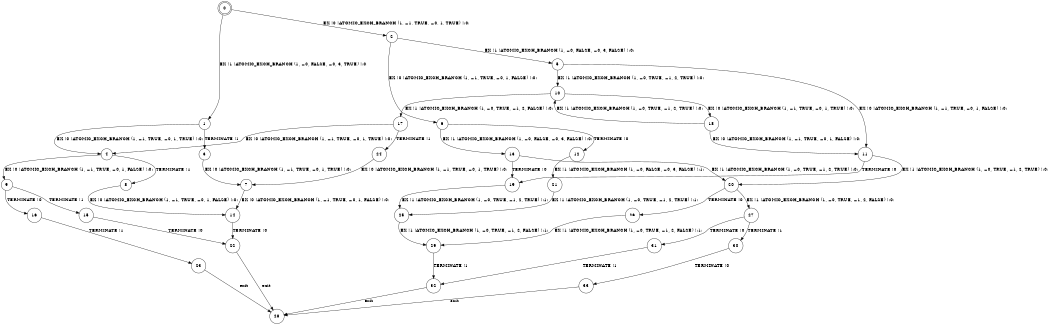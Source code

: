 digraph BCG {
size = "7, 10.5";
center = TRUE;
node [shape = circle];
0 [peripheries = 2];
0 -> 1 [label = "EX !1 !ATOMIC_EXCH_BRANCH (1, +0, FALSE, +0, 3, TRUE) !:0:"];
0 -> 2 [label = "EX !0 !ATOMIC_EXCH_BRANCH (1, +1, TRUE, +0, 1, TRUE) !:0:"];
1 -> 3 [label = "TERMINATE !1"];
1 -> 4 [label = "EX !0 !ATOMIC_EXCH_BRANCH (1, +1, TRUE, +0, 1, TRUE) !:0:"];
2 -> 5 [label = "EX !1 !ATOMIC_EXCH_BRANCH (1, +0, FALSE, +0, 3, FALSE) !:0:"];
2 -> 6 [label = "EX !0 !ATOMIC_EXCH_BRANCH (1, +1, TRUE, +0, 1, FALSE) !:0:"];
3 -> 7 [label = "EX !0 !ATOMIC_EXCH_BRANCH (1, +1, TRUE, +0, 1, TRUE) !:0:"];
4 -> 8 [label = "TERMINATE !1"];
4 -> 9 [label = "EX !0 !ATOMIC_EXCH_BRANCH (1, +1, TRUE, +0, 1, FALSE) !:0:"];
5 -> 10 [label = "EX !1 !ATOMIC_EXCH_BRANCH (1, +0, TRUE, +1, 2, TRUE) !:0:"];
5 -> 11 [label = "EX !0 !ATOMIC_EXCH_BRANCH (1, +1, TRUE, +0, 1, FALSE) !:0:"];
6 -> 12 [label = "TERMINATE !0"];
6 -> 13 [label = "EX !1 !ATOMIC_EXCH_BRANCH (1, +0, FALSE, +0, 3, FALSE) !:0:"];
7 -> 14 [label = "EX !0 !ATOMIC_EXCH_BRANCH (1, +1, TRUE, +0, 1, FALSE) !:0:"];
8 -> 14 [label = "EX !0 !ATOMIC_EXCH_BRANCH (1, +1, TRUE, +0, 1, FALSE) !:0:"];
9 -> 15 [label = "TERMINATE !1"];
9 -> 16 [label = "TERMINATE !0"];
10 -> 17 [label = "EX !1 !ATOMIC_EXCH_BRANCH (1, +0, TRUE, +1, 2, FALSE) !:0:"];
10 -> 18 [label = "EX !0 !ATOMIC_EXCH_BRANCH (1, +1, TRUE, +0, 1, TRUE) !:0:"];
11 -> 19 [label = "TERMINATE !0"];
11 -> 20 [label = "EX !1 !ATOMIC_EXCH_BRANCH (1, +0, TRUE, +1, 2, TRUE) !:0:"];
12 -> 21 [label = "EX !1 !ATOMIC_EXCH_BRANCH (1, +0, FALSE, +0, 3, FALSE) !:1:"];
13 -> 19 [label = "TERMINATE !0"];
13 -> 20 [label = "EX !1 !ATOMIC_EXCH_BRANCH (1, +0, TRUE, +1, 2, TRUE) !:0:"];
14 -> 22 [label = "TERMINATE !0"];
15 -> 22 [label = "TERMINATE !0"];
16 -> 23 [label = "TERMINATE !1"];
17 -> 24 [label = "TERMINATE !1"];
17 -> 4 [label = "EX !0 !ATOMIC_EXCH_BRANCH (1, +1, TRUE, +0, 1, TRUE) !:0:"];
18 -> 10 [label = "EX !1 !ATOMIC_EXCH_BRANCH (1, +0, TRUE, +1, 2, TRUE) !:0:"];
18 -> 11 [label = "EX !0 !ATOMIC_EXCH_BRANCH (1, +1, TRUE, +0, 1, FALSE) !:0:"];
19 -> 25 [label = "EX !1 !ATOMIC_EXCH_BRANCH (1, +0, TRUE, +1, 2, TRUE) !:1:"];
20 -> 26 [label = "TERMINATE !0"];
20 -> 27 [label = "EX !1 !ATOMIC_EXCH_BRANCH (1, +0, TRUE, +1, 2, FALSE) !:0:"];
21 -> 25 [label = "EX !1 !ATOMIC_EXCH_BRANCH (1, +0, TRUE, +1, 2, TRUE) !:1:"];
22 -> 28 [label = "exit"];
23 -> 28 [label = "exit"];
24 -> 7 [label = "EX !0 !ATOMIC_EXCH_BRANCH (1, +1, TRUE, +0, 1, TRUE) !:0:"];
25 -> 29 [label = "EX !1 !ATOMIC_EXCH_BRANCH (1, +0, TRUE, +1, 2, FALSE) !:1:"];
26 -> 29 [label = "EX !1 !ATOMIC_EXCH_BRANCH (1, +0, TRUE, +1, 2, FALSE) !:1:"];
27 -> 30 [label = "TERMINATE !1"];
27 -> 31 [label = "TERMINATE !0"];
29 -> 32 [label = "TERMINATE !1"];
30 -> 33 [label = "TERMINATE !0"];
31 -> 32 [label = "TERMINATE !1"];
32 -> 28 [label = "exit"];
33 -> 28 [label = "exit"];
}
